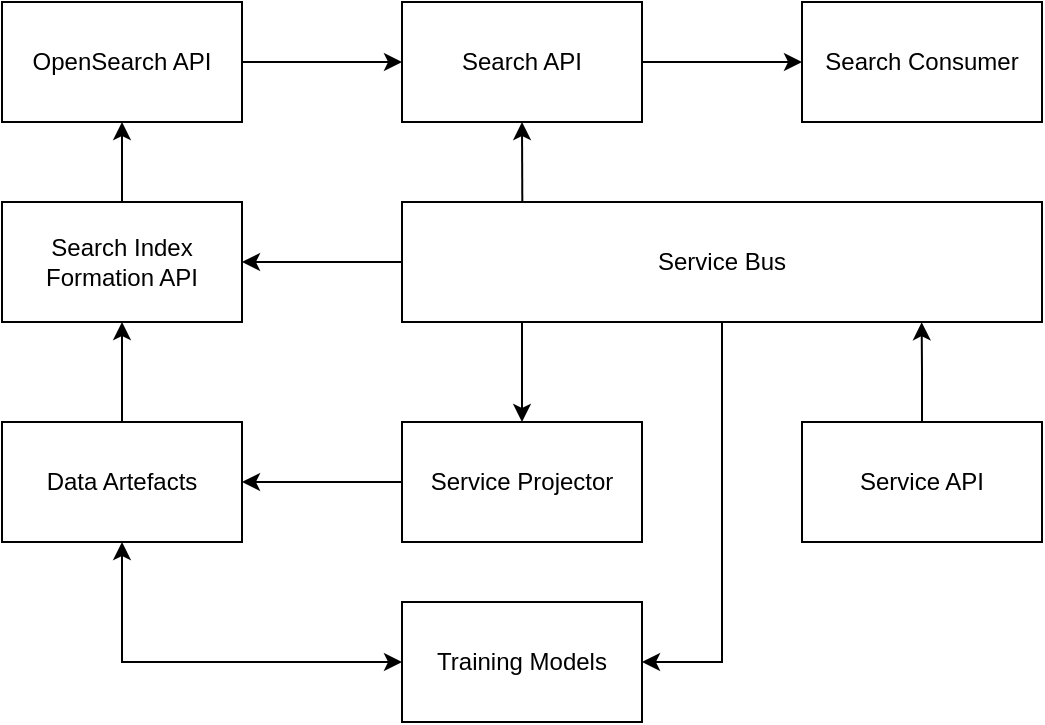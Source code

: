 <mxfile version="17.4.2" type="device"><diagram name="Page-1" id="5f0bae14-7c28-e335-631c-24af17079c00"><mxGraphModel dx="652" dy="408" grid="1" gridSize="10" guides="1" tooltips="1" connect="1" arrows="1" fold="1" page="1" pageScale="1" pageWidth="1100" pageHeight="850" background="none" math="0" shadow="0"><root><mxCell id="0"/><mxCell id="1" parent="0"/><mxCell id="Pag4l98W8sCS6OvRH1YE-12" value="" style="edgeStyle=orthogonalEdgeStyle;rounded=0;orthogonalLoop=1;jettySize=auto;html=1;" parent="1" source="Pag4l98W8sCS6OvRH1YE-3" target="Pag4l98W8sCS6OvRH1YE-11" edge="1"><mxGeometry relative="1" as="geometry"/></mxCell><mxCell id="Pag4l98W8sCS6OvRH1YE-3" value="OpenSearch API" style="rounded=0;whiteSpace=wrap;html=1;" parent="1" vertex="1"><mxGeometry x="240" y="140" width="120" height="60" as="geometry"/></mxCell><mxCell id="Pag4l98W8sCS6OvRH1YE-14" value="" style="edgeStyle=orthogonalEdgeStyle;rounded=0;orthogonalLoop=1;jettySize=auto;html=1;" parent="1" source="Pag4l98W8sCS6OvRH1YE-11" target="Pag4l98W8sCS6OvRH1YE-13" edge="1"><mxGeometry relative="1" as="geometry"/></mxCell><mxCell id="Pag4l98W8sCS6OvRH1YE-11" value="Search API" style="whiteSpace=wrap;html=1;rounded=0;" parent="1" vertex="1"><mxGeometry x="440" y="140" width="120" height="60" as="geometry"/></mxCell><mxCell id="Pag4l98W8sCS6OvRH1YE-13" value="Search Consumer" style="whiteSpace=wrap;html=1;rounded=0;" parent="1" vertex="1"><mxGeometry x="640" y="140" width="120" height="60" as="geometry"/></mxCell><mxCell id="Pag4l98W8sCS6OvRH1YE-19" value="" style="edgeStyle=orthogonalEdgeStyle;rounded=0;orthogonalLoop=1;jettySize=auto;html=1;" parent="1" source="Pag4l98W8sCS6OvRH1YE-15" target="Pag4l98W8sCS6OvRH1YE-18" edge="1"><mxGeometry relative="1" as="geometry"/></mxCell><mxCell id="Pag4l98W8sCS6OvRH1YE-15" value="Data Artefacts" style="rounded=0;whiteSpace=wrap;html=1;" parent="1" vertex="1"><mxGeometry x="240" y="350" width="120" height="60" as="geometry"/></mxCell><mxCell id="xWIEb0X5ryjtWCyP-NSo-1" value="" style="edgeStyle=orthogonalEdgeStyle;rounded=0;orthogonalLoop=1;jettySize=auto;html=1;" edge="1" parent="1" source="Pag4l98W8sCS6OvRH1YE-16" target="Pag4l98W8sCS6OvRH1YE-15"><mxGeometry relative="1" as="geometry"/></mxCell><mxCell id="Pag4l98W8sCS6OvRH1YE-16" value="Service Projector" style="rounded=0;whiteSpace=wrap;html=1;" parent="1" vertex="1"><mxGeometry x="440" y="350" width="120" height="60" as="geometry"/></mxCell><mxCell id="Pag4l98W8sCS6OvRH1YE-20" value="" style="edgeStyle=orthogonalEdgeStyle;rounded=0;orthogonalLoop=1;jettySize=auto;html=1;" parent="1" source="Pag4l98W8sCS6OvRH1YE-18" target="Pag4l98W8sCS6OvRH1YE-3" edge="1"><mxGeometry relative="1" as="geometry"/></mxCell><mxCell id="Pag4l98W8sCS6OvRH1YE-18" value="Search Index Formation API" style="whiteSpace=wrap;html=1;rounded=0;" parent="1" vertex="1"><mxGeometry x="240" y="240" width="120" height="60" as="geometry"/></mxCell><mxCell id="Pag4l98W8sCS6OvRH1YE-21" value="Training Models" style="rounded=0;whiteSpace=wrap;html=1;" parent="1" vertex="1"><mxGeometry x="440" y="440" width="120" height="60" as="geometry"/></mxCell><mxCell id="Pag4l98W8sCS6OvRH1YE-23" value="" style="endArrow=classic;html=1;rounded=0;entryX=1;entryY=0.5;entryDx=0;entryDy=0;exitX=0.5;exitY=1;exitDx=0;exitDy=0;edgeStyle=orthogonalEdgeStyle;" parent="1" source="Pag4l98W8sCS6OvRH1YE-25" target="Pag4l98W8sCS6OvRH1YE-21" edge="1"><mxGeometry width="50" height="50" relative="1" as="geometry"><mxPoint x="740" y="630" as="sourcePoint"/><mxPoint x="790" y="580" as="targetPoint"/></mxGeometry></mxCell><mxCell id="Pag4l98W8sCS6OvRH1YE-28" value="" style="edgeStyle=orthogonalEdgeStyle;rounded=0;orthogonalLoop=1;jettySize=auto;html=1;entryX=0.812;entryY=1.002;entryDx=0;entryDy=0;entryPerimeter=0;" parent="1" source="Pag4l98W8sCS6OvRH1YE-24" target="Pag4l98W8sCS6OvRH1YE-25" edge="1"><mxGeometry relative="1" as="geometry"><mxPoint x="700" y="310" as="targetPoint"/></mxGeometry></mxCell><mxCell id="Pag4l98W8sCS6OvRH1YE-24" value="Service API" style="rounded=0;whiteSpace=wrap;html=1;" parent="1" vertex="1"><mxGeometry x="640" y="350" width="120" height="60" as="geometry"/></mxCell><mxCell id="Pag4l98W8sCS6OvRH1YE-27" value="" style="edgeStyle=orthogonalEdgeStyle;rounded=0;orthogonalLoop=1;jettySize=auto;html=1;exitX=0.25;exitY=1;exitDx=0;exitDy=0;" parent="1" source="Pag4l98W8sCS6OvRH1YE-25" target="Pag4l98W8sCS6OvRH1YE-16" edge="1"><mxGeometry relative="1" as="geometry"><Array as="points"><mxPoint x="500" y="300"/></Array></mxGeometry></mxCell><mxCell id="xWIEb0X5ryjtWCyP-NSo-3" value="" style="edgeStyle=orthogonalEdgeStyle;rounded=0;orthogonalLoop=1;jettySize=auto;html=1;" edge="1" parent="1" source="Pag4l98W8sCS6OvRH1YE-25" target="Pag4l98W8sCS6OvRH1YE-18"><mxGeometry relative="1" as="geometry"/></mxCell><mxCell id="Pag4l98W8sCS6OvRH1YE-25" value="Service Bus" style="whiteSpace=wrap;html=1;rounded=0;" parent="1" vertex="1"><mxGeometry x="440" y="240" width="320" height="60" as="geometry"/></mxCell><mxCell id="xWIEb0X5ryjtWCyP-NSo-2" value="" style="endArrow=classic;startArrow=classic;html=1;rounded=0;entryX=0.5;entryY=1;entryDx=0;entryDy=0;exitX=0;exitY=0.5;exitDx=0;exitDy=0;edgeStyle=orthogonalEdgeStyle;" edge="1" parent="1" source="Pag4l98W8sCS6OvRH1YE-21" target="Pag4l98W8sCS6OvRH1YE-15"><mxGeometry width="50" height="50" relative="1" as="geometry"><mxPoint x="320" y="500" as="sourcePoint"/><mxPoint x="370" y="450" as="targetPoint"/></mxGeometry></mxCell><mxCell id="xWIEb0X5ryjtWCyP-NSo-4" value="" style="endArrow=classic;html=1;rounded=0;entryX=0.5;entryY=1;entryDx=0;entryDy=0;exitX=0.188;exitY=0;exitDx=0;exitDy=0;exitPerimeter=0;" edge="1" parent="1" source="Pag4l98W8sCS6OvRH1YE-25" target="Pag4l98W8sCS6OvRH1YE-11"><mxGeometry width="50" height="50" relative="1" as="geometry"><mxPoint x="590" y="140" as="sourcePoint"/><mxPoint x="640" y="90" as="targetPoint"/></mxGeometry></mxCell></root></mxGraphModel></diagram></mxfile>